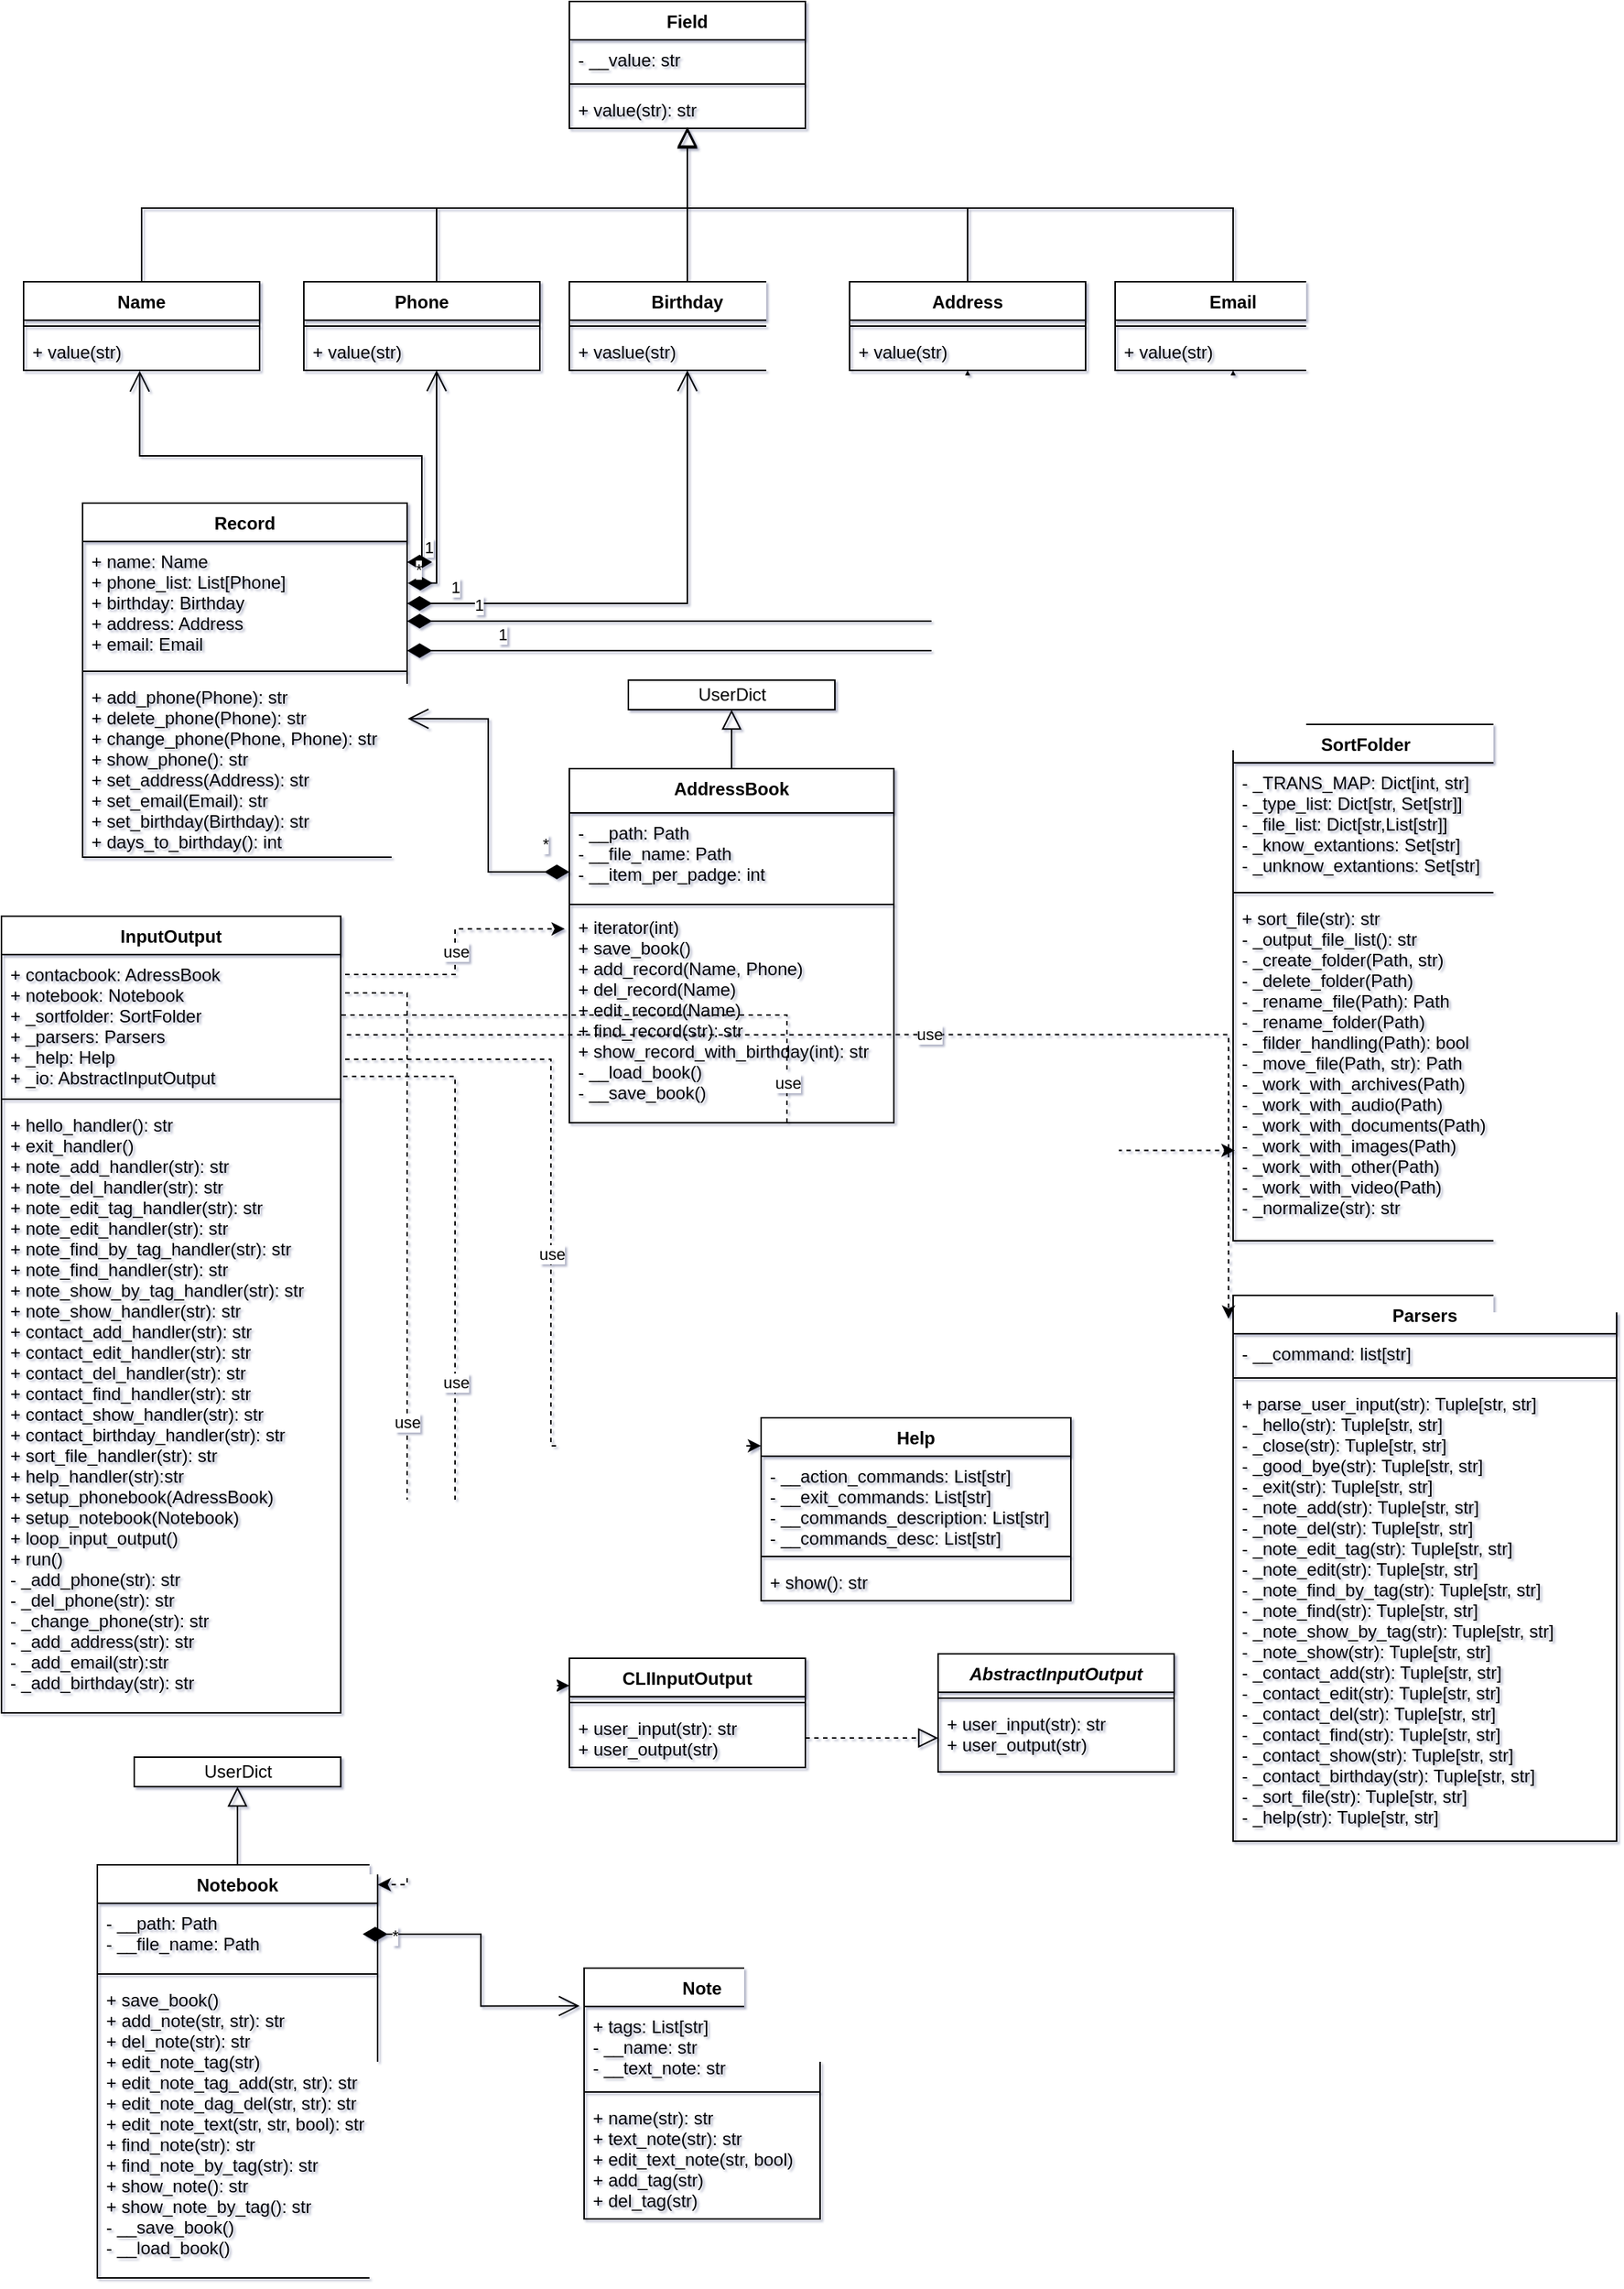 <mxfile version="20.4.1" type="github">
  <diagram id="C5RBs43oDa-KdzZeNtuy" name="Page-1">
    <mxGraphModel dx="1336" dy="802" grid="1" gridSize="10" guides="1" tooltips="1" connect="1" arrows="1" fold="1" page="1" pageScale="1" pageWidth="1169" pageHeight="1654" background="#ffffff" math="0" shadow="1">
      <root>
        <object label="" id="WIyWlLk6GJQsqaUBKTNV-0">
          <mxCell />
        </object>
        <mxCell id="WIyWlLk6GJQsqaUBKTNV-1" parent="WIyWlLk6GJQsqaUBKTNV-0" />
        <mxCell id="-XMMIRewIuGDqcK_ADeO-0" value="Field" style="swimlane;fontStyle=1;align=center;verticalAlign=top;childLayout=stackLayout;horizontal=1;startSize=26;horizontalStack=0;resizeParent=1;resizeParentMax=0;resizeLast=0;collapsible=1;marginBottom=0;" parent="WIyWlLk6GJQsqaUBKTNV-1" vertex="1">
          <mxGeometry x="390" y="30" width="160" height="86" as="geometry" />
        </mxCell>
        <mxCell id="-XMMIRewIuGDqcK_ADeO-1" value="- __value: str" style="text;strokeColor=none;fillColor=none;align=left;verticalAlign=top;spacingLeft=4;spacingRight=4;overflow=hidden;rotatable=0;points=[[0,0.5],[1,0.5]];portConstraint=eastwest;" parent="-XMMIRewIuGDqcK_ADeO-0" vertex="1">
          <mxGeometry y="26" width="160" height="26" as="geometry" />
        </mxCell>
        <mxCell id="-XMMIRewIuGDqcK_ADeO-2" value="" style="line;strokeWidth=1;fillColor=none;align=left;verticalAlign=middle;spacingTop=-1;spacingLeft=3;spacingRight=3;rotatable=0;labelPosition=right;points=[];portConstraint=eastwest;strokeColor=inherit;" parent="-XMMIRewIuGDqcK_ADeO-0" vertex="1">
          <mxGeometry y="52" width="160" height="8" as="geometry" />
        </mxCell>
        <mxCell id="-XMMIRewIuGDqcK_ADeO-3" value="+ value(str): str" style="text;strokeColor=none;fillColor=none;align=left;verticalAlign=top;spacingLeft=4;spacingRight=4;overflow=hidden;rotatable=0;points=[[0,0.5],[1,0.5]];portConstraint=eastwest;" parent="-XMMIRewIuGDqcK_ADeO-0" vertex="1">
          <mxGeometry y="60" width="160" height="26" as="geometry" />
        </mxCell>
        <mxCell id="-XMMIRewIuGDqcK_ADeO-4" value="Birthday" style="swimlane;fontStyle=1;align=center;verticalAlign=top;childLayout=stackLayout;horizontal=1;startSize=26;horizontalStack=0;resizeParent=1;resizeParentMax=0;resizeLast=0;collapsible=1;marginBottom=0;" parent="WIyWlLk6GJQsqaUBKTNV-1" vertex="1">
          <mxGeometry x="390" y="220" width="160" height="60" as="geometry" />
        </mxCell>
        <mxCell id="-XMMIRewIuGDqcK_ADeO-6" value="" style="line;strokeWidth=1;fillColor=none;align=left;verticalAlign=middle;spacingTop=-1;spacingLeft=3;spacingRight=3;rotatable=0;labelPosition=right;points=[];portConstraint=eastwest;strokeColor=inherit;" parent="-XMMIRewIuGDqcK_ADeO-4" vertex="1">
          <mxGeometry y="26" width="160" height="8" as="geometry" />
        </mxCell>
        <mxCell id="-XMMIRewIuGDqcK_ADeO-7" value="+ vaslue(str)" style="text;strokeColor=none;fillColor=none;align=left;verticalAlign=top;spacingLeft=4;spacingRight=4;overflow=hidden;rotatable=0;points=[[0,0.5],[1,0.5]];portConstraint=eastwest;" parent="-XMMIRewIuGDqcK_ADeO-4" vertex="1">
          <mxGeometry y="34" width="160" height="26" as="geometry" />
        </mxCell>
        <mxCell id="_s7rSfz18poYZKIc188B-0" style="edgeStyle=orthogonalEdgeStyle;rounded=0;orthogonalLoop=1;jettySize=auto;html=1;entryX=0.5;entryY=0.962;entryDx=0;entryDy=0;entryPerimeter=0;strokeWidth=1;endArrow=block;endFill=0;endSize=11;" parent="WIyWlLk6GJQsqaUBKTNV-1" source="-XMMIRewIuGDqcK_ADeO-8" target="-XMMIRewIuGDqcK_ADeO-3" edge="1">
          <mxGeometry relative="1" as="geometry">
            <Array as="points">
              <mxPoint x="100" y="170" />
              <mxPoint x="470" y="170" />
            </Array>
          </mxGeometry>
        </mxCell>
        <mxCell id="-XMMIRewIuGDqcK_ADeO-8" value="Name" style="swimlane;fontStyle=1;align=center;verticalAlign=top;childLayout=stackLayout;horizontal=1;startSize=26;horizontalStack=0;resizeParent=1;resizeParentMax=0;resizeLast=0;collapsible=1;marginBottom=0;" parent="WIyWlLk6GJQsqaUBKTNV-1" vertex="1">
          <mxGeometry x="20" y="220" width="160" height="60" as="geometry" />
        </mxCell>
        <mxCell id="-XMMIRewIuGDqcK_ADeO-10" value="" style="line;strokeWidth=1;fillColor=none;align=left;verticalAlign=middle;spacingTop=-1;spacingLeft=3;spacingRight=3;rotatable=0;labelPosition=right;points=[];portConstraint=eastwest;strokeColor=inherit;" parent="-XMMIRewIuGDqcK_ADeO-8" vertex="1">
          <mxGeometry y="26" width="160" height="8" as="geometry" />
        </mxCell>
        <mxCell id="-XMMIRewIuGDqcK_ADeO-11" value="+ value(str)" style="text;strokeColor=none;fillColor=none;align=left;verticalAlign=top;spacingLeft=4;spacingRight=4;overflow=hidden;rotatable=0;points=[[0,0.5],[1,0.5]];portConstraint=eastwest;" parent="-XMMIRewIuGDqcK_ADeO-8" vertex="1">
          <mxGeometry y="34" width="160" height="26" as="geometry" />
        </mxCell>
        <mxCell id="_s7rSfz18poYZKIc188B-1" style="edgeStyle=orthogonalEdgeStyle;rounded=0;orthogonalLoop=1;jettySize=auto;html=1;strokeWidth=1;endArrow=block;endFill=0;endSize=11;" parent="WIyWlLk6GJQsqaUBKTNV-1" source="-XMMIRewIuGDqcK_ADeO-12" target="-XMMIRewIuGDqcK_ADeO-3" edge="1">
          <mxGeometry relative="1" as="geometry">
            <Array as="points">
              <mxPoint x="300" y="170" />
              <mxPoint x="470" y="170" />
            </Array>
          </mxGeometry>
        </mxCell>
        <mxCell id="-XMMIRewIuGDqcK_ADeO-12" value="Phone" style="swimlane;fontStyle=1;align=center;verticalAlign=top;childLayout=stackLayout;horizontal=1;startSize=26;horizontalStack=0;resizeParent=1;resizeParentMax=0;resizeLast=0;collapsible=1;marginBottom=0;" parent="WIyWlLk6GJQsqaUBKTNV-1" vertex="1">
          <mxGeometry x="210" y="220" width="160" height="60" as="geometry" />
        </mxCell>
        <mxCell id="-XMMIRewIuGDqcK_ADeO-14" value="" style="line;strokeWidth=1;fillColor=none;align=left;verticalAlign=middle;spacingTop=-1;spacingLeft=3;spacingRight=3;rotatable=0;labelPosition=right;points=[];portConstraint=eastwest;strokeColor=inherit;" parent="-XMMIRewIuGDqcK_ADeO-12" vertex="1">
          <mxGeometry y="26" width="160" height="8" as="geometry" />
        </mxCell>
        <mxCell id="-XMMIRewIuGDqcK_ADeO-15" value="+ value(str)" style="text;strokeColor=none;fillColor=none;align=left;verticalAlign=top;spacingLeft=4;spacingRight=4;overflow=hidden;rotatable=0;points=[[0,0.5],[1,0.5]];portConstraint=eastwest;" parent="-XMMIRewIuGDqcK_ADeO-12" vertex="1">
          <mxGeometry y="34" width="160" height="26" as="geometry" />
        </mxCell>
        <mxCell id="-XMMIRewIuGDqcK_ADeO-18" value="" style="endArrow=block;endSize=10;endFill=0;shadow=0;strokeWidth=1;rounded=0;edgeStyle=elbowEdgeStyle;elbow=vertical;exitX=0.5;exitY=0;exitDx=0;exitDy=0;" parent="WIyWlLk6GJQsqaUBKTNV-1" source="-XMMIRewIuGDqcK_ADeO-4" target="-XMMIRewIuGDqcK_ADeO-3" edge="1">
          <mxGeometry width="160" relative="1" as="geometry">
            <mxPoint x="640" y="230" as="sourcePoint" />
            <mxPoint x="510" y="130" as="targetPoint" />
            <Array as="points">
              <mxPoint x="470" y="160" />
              <mxPoint x="550" y="180" />
              <mxPoint x="530" y="180" />
              <mxPoint x="590" y="200" />
            </Array>
          </mxGeometry>
        </mxCell>
        <mxCell id="_s7rSfz18poYZKIc188B-2" value="Record" style="swimlane;fontStyle=1;align=center;verticalAlign=top;childLayout=stackLayout;horizontal=1;startSize=26;horizontalStack=0;resizeParent=1;resizeParentMax=0;resizeLast=0;collapsible=1;marginBottom=0;" parent="WIyWlLk6GJQsqaUBKTNV-1" vertex="1">
          <mxGeometry x="60" y="370" width="220" height="240" as="geometry" />
        </mxCell>
        <mxCell id="_s7rSfz18poYZKIc188B-3" value="+ name: Name&#xa;+ phone_list: List[Phone]&#xa;+ birthday: Birthday&#xa;+ address: Address&#xa;+ email: Email&#xa;" style="text;strokeColor=none;fillColor=none;align=left;verticalAlign=top;spacingLeft=4;spacingRight=4;overflow=hidden;rotatable=0;points=[[0,0.5],[1,0.5]];portConstraint=eastwest;" parent="_s7rSfz18poYZKIc188B-2" vertex="1">
          <mxGeometry y="26" width="220" height="84" as="geometry" />
        </mxCell>
        <mxCell id="_s7rSfz18poYZKIc188B-4" value="" style="line;strokeWidth=1;fillColor=none;align=left;verticalAlign=middle;spacingTop=-1;spacingLeft=3;spacingRight=3;rotatable=0;labelPosition=right;points=[];portConstraint=eastwest;strokeColor=inherit;" parent="_s7rSfz18poYZKIc188B-2" vertex="1">
          <mxGeometry y="110" width="220" height="8" as="geometry" />
        </mxCell>
        <mxCell id="_s7rSfz18poYZKIc188B-5" value="+ add_phone(Phone): str&#xa;+ delete_phone(Phone): str&#xa;+ change_phone(Phone, Phone): str&#xa;+ show_phone(): str&#xa;+ set_address(Address): str&#xa;+ set_email(Email): str&#xa;+ set_birthday(Birthday): str&#xa;+ days_to_birthday(): int" style="text;strokeColor=none;fillColor=none;align=left;verticalAlign=top;spacingLeft=4;spacingRight=4;overflow=hidden;rotatable=0;points=[[0,0.5],[1,0.5]];portConstraint=eastwest;" parent="_s7rSfz18poYZKIc188B-2" vertex="1">
          <mxGeometry y="118" width="220" height="122" as="geometry" />
        </mxCell>
        <mxCell id="_s7rSfz18poYZKIc188B-13" style="edgeStyle=orthogonalEdgeStyle;rounded=0;orthogonalLoop=1;jettySize=auto;html=1;strokeWidth=1;endArrow=block;endFill=0;endSize=11;" parent="WIyWlLk6GJQsqaUBKTNV-1" source="_s7rSfz18poYZKIc188B-6" target="-XMMIRewIuGDqcK_ADeO-3" edge="1">
          <mxGeometry relative="1" as="geometry">
            <mxPoint x="470" y="120" as="targetPoint" />
            <Array as="points">
              <mxPoint x="660" y="170" />
              <mxPoint x="470" y="170" />
            </Array>
          </mxGeometry>
        </mxCell>
        <mxCell id="_s7rSfz18poYZKIc188B-6" value="Address" style="swimlane;fontStyle=1;align=center;verticalAlign=top;childLayout=stackLayout;horizontal=1;startSize=26;horizontalStack=0;resizeParent=1;resizeParentMax=0;resizeLast=0;collapsible=1;marginBottom=0;" parent="WIyWlLk6GJQsqaUBKTNV-1" vertex="1">
          <mxGeometry x="580" y="220" width="160" height="60" as="geometry" />
        </mxCell>
        <mxCell id="_s7rSfz18poYZKIc188B-7" value="" style="line;strokeWidth=1;fillColor=none;align=left;verticalAlign=middle;spacingTop=-1;spacingLeft=3;spacingRight=3;rotatable=0;labelPosition=right;points=[];portConstraint=eastwest;strokeColor=inherit;" parent="_s7rSfz18poYZKIc188B-6" vertex="1">
          <mxGeometry y="26" width="160" height="8" as="geometry" />
        </mxCell>
        <mxCell id="_s7rSfz18poYZKIc188B-8" value="+ value(str)" style="text;strokeColor=none;fillColor=none;align=left;verticalAlign=top;spacingLeft=4;spacingRight=4;overflow=hidden;rotatable=0;points=[[0,0.5],[1,0.5]];portConstraint=eastwest;" parent="_s7rSfz18poYZKIc188B-6" vertex="1">
          <mxGeometry y="34" width="160" height="26" as="geometry" />
        </mxCell>
        <mxCell id="_s7rSfz18poYZKIc188B-12" style="edgeStyle=orthogonalEdgeStyle;rounded=0;orthogonalLoop=1;jettySize=auto;html=1;strokeWidth=1;endArrow=block;endFill=0;endSize=11;" parent="WIyWlLk6GJQsqaUBKTNV-1" source="_s7rSfz18poYZKIc188B-9" target="-XMMIRewIuGDqcK_ADeO-3" edge="1">
          <mxGeometry relative="1" as="geometry">
            <mxPoint x="470" y="120" as="targetPoint" />
            <Array as="points">
              <mxPoint x="840" y="170" />
              <mxPoint x="470" y="170" />
            </Array>
          </mxGeometry>
        </mxCell>
        <mxCell id="_s7rSfz18poYZKIc188B-9" value="Email" style="swimlane;fontStyle=1;align=center;verticalAlign=top;childLayout=stackLayout;horizontal=1;startSize=26;horizontalStack=0;resizeParent=1;resizeParentMax=0;resizeLast=0;collapsible=1;marginBottom=0;" parent="WIyWlLk6GJQsqaUBKTNV-1" vertex="1">
          <mxGeometry x="760" y="220" width="160" height="60" as="geometry" />
        </mxCell>
        <mxCell id="_s7rSfz18poYZKIc188B-10" value="" style="line;strokeWidth=1;fillColor=none;align=left;verticalAlign=middle;spacingTop=-1;spacingLeft=3;spacingRight=3;rotatable=0;labelPosition=right;points=[];portConstraint=eastwest;strokeColor=inherit;" parent="_s7rSfz18poYZKIc188B-9" vertex="1">
          <mxGeometry y="26" width="160" height="8" as="geometry" />
        </mxCell>
        <mxCell id="_s7rSfz18poYZKIc188B-11" value="+ value(str)" style="text;strokeColor=none;fillColor=none;align=left;verticalAlign=top;spacingLeft=4;spacingRight=4;overflow=hidden;rotatable=0;points=[[0,0.5],[1,0.5]];portConstraint=eastwest;" parent="_s7rSfz18poYZKIc188B-9" vertex="1">
          <mxGeometry y="34" width="160" height="26" as="geometry" />
        </mxCell>
        <mxCell id="_s7rSfz18poYZKIc188B-14" value="1" style="endArrow=open;html=1;endSize=12;startArrow=diamondThin;startSize=14;startFill=1;edgeStyle=orthogonalEdgeStyle;align=left;verticalAlign=bottom;rounded=0;strokeWidth=1;entryX=0.492;entryY=1.013;entryDx=0;entryDy=0;entryPerimeter=0;exitX=1;exitY=0.167;exitDx=0;exitDy=0;exitPerimeter=0;" parent="WIyWlLk6GJQsqaUBKTNV-1" source="_s7rSfz18poYZKIc188B-3" target="-XMMIRewIuGDqcK_ADeO-11" edge="1">
          <mxGeometry x="-0.933" relative="1" as="geometry">
            <mxPoint x="320" y="430" as="sourcePoint" />
            <mxPoint x="470" y="470" as="targetPoint" />
            <Array as="points">
              <mxPoint x="290" y="410" />
              <mxPoint x="290" y="338" />
              <mxPoint x="99" y="338" />
            </Array>
            <mxPoint as="offset" />
          </mxGeometry>
        </mxCell>
        <mxCell id="_s7rSfz18poYZKIc188B-15" value="*" style="endArrow=open;html=1;endSize=12;startArrow=diamondThin;startSize=14;startFill=1;edgeStyle=orthogonalEdgeStyle;align=left;verticalAlign=bottom;rounded=0;strokeWidth=1;exitX=1.002;exitY=0.337;exitDx=0;exitDy=0;exitPerimeter=0;" parent="WIyWlLk6GJQsqaUBKTNV-1" source="_s7rSfz18poYZKIc188B-3" target="-XMMIRewIuGDqcK_ADeO-15" edge="1">
          <mxGeometry x="-0.96" relative="1" as="geometry">
            <mxPoint x="360" y="438" as="sourcePoint" />
            <mxPoint x="300" y="310" as="targetPoint" />
            <Array as="points">
              <mxPoint x="300" y="424" />
            </Array>
            <mxPoint as="offset" />
          </mxGeometry>
        </mxCell>
        <mxCell id="_s7rSfz18poYZKIc188B-16" value="1" style="endArrow=open;html=1;endSize=12;startArrow=diamondThin;startSize=14;startFill=1;edgeStyle=orthogonalEdgeStyle;align=left;verticalAlign=bottom;rounded=0;strokeWidth=1;exitX=1;exitY=0.5;exitDx=0;exitDy=0;" parent="WIyWlLk6GJQsqaUBKTNV-1" source="_s7rSfz18poYZKIc188B-3" target="-XMMIRewIuGDqcK_ADeO-7" edge="1">
          <mxGeometry x="-0.841" y="2" relative="1" as="geometry">
            <mxPoint x="416" y="490" as="sourcePoint" />
            <mxPoint x="296.96" y="289.506" as="targetPoint" />
            <Array as="points">
              <mxPoint x="470" y="438" />
            </Array>
            <mxPoint as="offset" />
          </mxGeometry>
        </mxCell>
        <mxCell id="_s7rSfz18poYZKIc188B-18" value="1" style="endArrow=open;html=1;endSize=12;startArrow=diamondThin;startSize=14;startFill=1;edgeStyle=orthogonalEdgeStyle;align=left;verticalAlign=bottom;rounded=0;strokeWidth=1;" parent="WIyWlLk6GJQsqaUBKTNV-1" source="_s7rSfz18poYZKIc188B-3" edge="1">
          <mxGeometry x="-0.841" y="2" relative="1" as="geometry">
            <mxPoint x="460" y="420" as="sourcePoint" />
            <mxPoint x="840" y="280" as="targetPoint" />
            <mxPoint as="offset" />
            <Array as="points">
              <mxPoint x="840" y="470" />
            </Array>
          </mxGeometry>
        </mxCell>
        <mxCell id="_s7rSfz18poYZKIc188B-17" value="1" style="endArrow=open;html=1;endSize=12;startArrow=diamondThin;startSize=14;startFill=1;edgeStyle=orthogonalEdgeStyle;align=left;verticalAlign=bottom;rounded=0;strokeWidth=1;entryX=0.5;entryY=1;entryDx=0;entryDy=0;entryPerimeter=0;" parent="WIyWlLk6GJQsqaUBKTNV-1" source="_s7rSfz18poYZKIc188B-3" target="_s7rSfz18poYZKIc188B-8" edge="1">
          <mxGeometry x="-0.841" y="2" relative="1" as="geometry">
            <mxPoint x="330" y="480" as="sourcePoint" />
            <mxPoint x="426.24" y="290.338" as="targetPoint" />
            <mxPoint as="offset" />
            <Array as="points">
              <mxPoint x="660" y="450" />
            </Array>
          </mxGeometry>
        </mxCell>
        <mxCell id="_s7rSfz18poYZKIc188B-23" style="edgeStyle=orthogonalEdgeStyle;rounded=0;orthogonalLoop=1;jettySize=auto;html=1;strokeWidth=1;endArrow=block;endFill=0;endSize=11;" parent="WIyWlLk6GJQsqaUBKTNV-1" source="_s7rSfz18poYZKIc188B-19" target="_s7rSfz18poYZKIc188B-24" edge="1">
          <mxGeometry relative="1" as="geometry">
            <mxPoint x="500" y="520" as="targetPoint" />
          </mxGeometry>
        </mxCell>
        <mxCell id="_s7rSfz18poYZKIc188B-19" value="AddressBook" style="swimlane;fontStyle=1;align=center;verticalAlign=top;childLayout=stackLayout;horizontal=1;startSize=30;horizontalStack=0;resizeParent=1;resizeParentMax=0;resizeLast=0;collapsible=1;marginBottom=0;" parent="WIyWlLk6GJQsqaUBKTNV-1" vertex="1">
          <mxGeometry x="390" y="550" width="220" height="240" as="geometry" />
        </mxCell>
        <mxCell id="_s7rSfz18poYZKIc188B-20" value="- __path: Path&#xa;- __file_name: Path&#xa;- __item_per_padge: int&#xa;" style="text;strokeColor=none;fillColor=none;align=left;verticalAlign=top;spacingLeft=4;spacingRight=4;overflow=hidden;rotatable=0;points=[[0,0.5],[1,0.5]];portConstraint=eastwest;" parent="_s7rSfz18poYZKIc188B-19" vertex="1">
          <mxGeometry y="30" width="220" height="60" as="geometry" />
        </mxCell>
        <mxCell id="_s7rSfz18poYZKIc188B-21" value="" style="line;strokeWidth=1;fillColor=none;align=left;verticalAlign=middle;spacingTop=-1;spacingLeft=3;spacingRight=3;rotatable=0;labelPosition=right;points=[];portConstraint=eastwest;strokeColor=inherit;" parent="_s7rSfz18poYZKIc188B-19" vertex="1">
          <mxGeometry y="90" width="220" height="4" as="geometry" />
        </mxCell>
        <mxCell id="_s7rSfz18poYZKIc188B-22" value="+ iterator(int)&#xa;+ save_book()&#xa;+ add_record(Name, Phone)&#xa;+ del_record(Name)&#xa;+ edit_record(Name)&#xa;+ find_record(str): str&#xa;+ show_record_with_birthday(int): str&#xa;- __load_book()&#xa;- __save_book()&#xa;" style="text;strokeColor=none;fillColor=none;align=left;verticalAlign=top;spacingLeft=4;spacingRight=4;overflow=hidden;rotatable=0;points=[[0,0.5],[1,0.5]];portConstraint=eastwest;" parent="_s7rSfz18poYZKIc188B-19" vertex="1">
          <mxGeometry y="94" width="220" height="146" as="geometry" />
        </mxCell>
        <mxCell id="_s7rSfz18poYZKIc188B-24" value="UserDict" style="html=1;" parent="WIyWlLk6GJQsqaUBKTNV-1" vertex="1">
          <mxGeometry x="430" y="490" width="140" height="20" as="geometry" />
        </mxCell>
        <mxCell id="_s7rSfz18poYZKIc188B-26" value="*" style="endArrow=open;html=1;endSize=12;startArrow=diamondThin;startSize=14;startFill=1;edgeStyle=orthogonalEdgeStyle;align=left;verticalAlign=bottom;rounded=0;strokeWidth=1;entryX=1.002;entryY=0.231;entryDx=0;entryDy=0;entryPerimeter=0;exitX=0;exitY=0.667;exitDx=0;exitDy=0;exitPerimeter=0;" parent="WIyWlLk6GJQsqaUBKTNV-1" source="_s7rSfz18poYZKIc188B-20" target="_s7rSfz18poYZKIc188B-5" edge="1">
          <mxGeometry x="-0.812" y="-10" relative="1" as="geometry">
            <mxPoint x="460" y="670" as="sourcePoint" />
            <mxPoint x="620" y="670" as="targetPoint" />
            <mxPoint as="offset" />
          </mxGeometry>
        </mxCell>
        <mxCell id="_s7rSfz18poYZKIc188B-27" value="AbstractInputOutput" style="swimlane;fontStyle=3;align=center;verticalAlign=top;childLayout=stackLayout;horizontal=1;startSize=26;horizontalStack=0;resizeParent=1;resizeParentMax=0;resizeLast=0;collapsible=1;marginBottom=0;" parent="WIyWlLk6GJQsqaUBKTNV-1" vertex="1">
          <mxGeometry x="640" y="1150" width="160" height="80" as="geometry" />
        </mxCell>
        <mxCell id="_s7rSfz18poYZKIc188B-29" value="" style="line;strokeWidth=1;fillColor=none;align=left;verticalAlign=middle;spacingTop=-1;spacingLeft=3;spacingRight=3;rotatable=0;labelPosition=right;points=[];portConstraint=eastwest;strokeColor=inherit;" parent="_s7rSfz18poYZKIc188B-27" vertex="1">
          <mxGeometry y="26" width="160" height="8" as="geometry" />
        </mxCell>
        <mxCell id="_s7rSfz18poYZKIc188B-30" value="+ user_input(str): str&#xa;+ user_output(str)" style="text;strokeColor=none;fillColor=none;align=left;verticalAlign=top;spacingLeft=4;spacingRight=4;overflow=hidden;rotatable=0;points=[[0,0.5],[1,0.5]];portConstraint=eastwest;" parent="_s7rSfz18poYZKIc188B-27" vertex="1">
          <mxGeometry y="34" width="160" height="46" as="geometry" />
        </mxCell>
        <mxCell id="_s7rSfz18poYZKIc188B-31" value="CLIInputOutput" style="swimlane;fontStyle=1;align=center;verticalAlign=top;childLayout=stackLayout;horizontal=1;startSize=26;horizontalStack=0;resizeParent=1;resizeParentMax=0;resizeLast=0;collapsible=1;marginBottom=0;" parent="WIyWlLk6GJQsqaUBKTNV-1" vertex="1">
          <mxGeometry x="390" y="1153" width="160" height="74" as="geometry" />
        </mxCell>
        <mxCell id="_s7rSfz18poYZKIc188B-33" value="" style="line;strokeWidth=1;fillColor=none;align=left;verticalAlign=middle;spacingTop=-1;spacingLeft=3;spacingRight=3;rotatable=0;labelPosition=right;points=[];portConstraint=eastwest;strokeColor=inherit;" parent="_s7rSfz18poYZKIc188B-31" vertex="1">
          <mxGeometry y="26" width="160" height="8" as="geometry" />
        </mxCell>
        <mxCell id="_s7rSfz18poYZKIc188B-34" value="+ user_input(str): str&#xa;+ user_output(str)" style="text;strokeColor=none;fillColor=none;align=left;verticalAlign=top;spacingLeft=4;spacingRight=4;overflow=hidden;rotatable=0;points=[[0,0.5],[1,0.5]];portConstraint=eastwest;" parent="_s7rSfz18poYZKIc188B-31" vertex="1">
          <mxGeometry y="34" width="160" height="40" as="geometry" />
        </mxCell>
        <mxCell id="_s7rSfz18poYZKIc188B-36" style="edgeStyle=orthogonalEdgeStyle;rounded=0;orthogonalLoop=1;jettySize=auto;html=1;strokeWidth=1;endArrow=block;endFill=0;endSize=11;entryX=0;entryY=0.5;entryDx=0;entryDy=0;dashed=1;" parent="WIyWlLk6GJQsqaUBKTNV-1" source="_s7rSfz18poYZKIc188B-34" target="_s7rSfz18poYZKIc188B-30" edge="1">
          <mxGeometry relative="1" as="geometry">
            <mxPoint x="480" y="653" as="targetPoint" />
            <mxPoint x="480" y="693" as="sourcePoint" />
          </mxGeometry>
        </mxCell>
        <mxCell id="rsv80AppgMQCgHoHrhx7-0" value="use" style="edgeStyle=orthogonalEdgeStyle;rounded=0;orthogonalLoop=1;jettySize=auto;html=1;entryX=-0.014;entryY=0.1;entryDx=0;entryDy=0;entryPerimeter=0;dashed=1;exitX=1.013;exitY=0.144;exitDx=0;exitDy=0;exitPerimeter=0;" parent="WIyWlLk6GJQsqaUBKTNV-1" source="_s7rSfz18poYZKIc188B-38" target="_s7rSfz18poYZKIc188B-22" edge="1">
          <mxGeometry relative="1" as="geometry" />
        </mxCell>
        <mxCell id="_s7rSfz18poYZKIc188B-37" value="InputOutput" style="swimlane;fontStyle=1;align=center;verticalAlign=top;childLayout=stackLayout;horizontal=1;startSize=26;horizontalStack=0;resizeParent=1;resizeParentMax=0;resizeLast=0;collapsible=1;marginBottom=0;" parent="WIyWlLk6GJQsqaUBKTNV-1" vertex="1">
          <mxGeometry x="5" y="650" width="230" height="540" as="geometry" />
        </mxCell>
        <mxCell id="_s7rSfz18poYZKIc188B-38" value="+ contacbook: AdressBook&#xa;+ notebook: Notebook&#xa;+ _sortfolder: SortFolder&#xa;+ _parsers: Parsers&#xa;+ _help: Help&#xa;+ _io: AbstractInputOutput" style="text;strokeColor=none;fillColor=none;align=left;verticalAlign=top;spacingLeft=4;spacingRight=4;overflow=hidden;rotatable=0;points=[[0,0.5],[1,0.5]];portConstraint=eastwest;" parent="_s7rSfz18poYZKIc188B-37" vertex="1">
          <mxGeometry y="26" width="230" height="94" as="geometry" />
        </mxCell>
        <mxCell id="_s7rSfz18poYZKIc188B-39" value="" style="line;strokeWidth=1;fillColor=none;align=left;verticalAlign=middle;spacingTop=-1;spacingLeft=3;spacingRight=3;rotatable=0;labelPosition=right;points=[];portConstraint=eastwest;strokeColor=inherit;" parent="_s7rSfz18poYZKIc188B-37" vertex="1">
          <mxGeometry y="120" width="230" height="8" as="geometry" />
        </mxCell>
        <mxCell id="_s7rSfz18poYZKIc188B-40" value="+ hello_handler(): str&#xa;+ exit_handler()&#xa;+ note_add_handler(str): str&#xa;+ note_del_handler(str): str&#xa;+ note_edit_tag_handler(str): str&#xa;+ note_edit_handler(str): str&#xa;+ note_find_by_tag_handler(str): str&#xa;+ note_find_handler(str): str&#xa;+ note_show_by_tag_handler(str): str&#xa;+ note_show_handler(str): str&#xa;+ contact_add_handler(str): str&#xa;+ contact_edit_handler(str): str&#xa;+ contact_del_handler(str): str&#xa;+ contact_find_handler(str): str&#xa;+ contact_show_handler(str): str&#xa;+ contact_birthday_handler(str): str&#xa;+ sort_file_handler(str): str&#xa;+ help_handler(str):str&#xa;+ setup_phonebook(AdressBook)&#xa;+ setup_notebook(Notebook)&#xa;+ loop_input_output()&#xa;+ run()&#xa;- _add_phone(str): str&#xa;- _del_phone(str): str&#xa;- _change_phone(str): str&#xa;- _add_address(str): str&#xa;- _add_email(str):str&#xa;- _add_birthday(str): str" style="text;strokeColor=none;fillColor=none;align=left;verticalAlign=top;spacingLeft=4;spacingRight=4;overflow=hidden;rotatable=0;points=[[0,0.5],[1,0.5]];portConstraint=eastwest;" parent="_s7rSfz18poYZKIc188B-37" vertex="1">
          <mxGeometry y="128" width="230" height="412" as="geometry" />
        </mxCell>
        <mxCell id="rsv80AppgMQCgHoHrhx7-1" value="use" style="edgeStyle=orthogonalEdgeStyle;rounded=0;orthogonalLoop=1;jettySize=auto;html=1;entryX=0;entryY=0.25;entryDx=0;entryDy=0;dashed=1;exitX=1.007;exitY=0.879;exitDx=0;exitDy=0;exitPerimeter=0;" parent="WIyWlLk6GJQsqaUBKTNV-1" source="_s7rSfz18poYZKIc188B-38" target="_s7rSfz18poYZKIc188B-31" edge="1">
          <mxGeometry relative="1" as="geometry">
            <mxPoint x="252.08" y="739.536" as="sourcePoint" />
            <mxPoint x="396.92" y="668.6" as="targetPoint" />
          </mxGeometry>
        </mxCell>
        <mxCell id="rsv80AppgMQCgHoHrhx7-2" value="Help" style="swimlane;fontStyle=1;align=center;verticalAlign=top;childLayout=stackLayout;horizontal=1;startSize=26;horizontalStack=0;resizeParent=1;resizeParentMax=0;resizeLast=0;collapsible=1;marginBottom=0;" parent="WIyWlLk6GJQsqaUBKTNV-1" vertex="1">
          <mxGeometry x="520" y="990" width="210" height="124" as="geometry" />
        </mxCell>
        <mxCell id="rsv80AppgMQCgHoHrhx7-3" value="- __action_commands: List[str]&#xa;- __exit_commands: List[str]&#xa;- __commands_description: List[str]&#xa;- __commands_desc: List[str]" style="text;strokeColor=none;fillColor=none;align=left;verticalAlign=top;spacingLeft=4;spacingRight=4;overflow=hidden;rotatable=0;points=[[0,0.5],[1,0.5]];portConstraint=eastwest;" parent="rsv80AppgMQCgHoHrhx7-2" vertex="1">
          <mxGeometry y="26" width="210" height="64" as="geometry" />
        </mxCell>
        <mxCell id="rsv80AppgMQCgHoHrhx7-4" value="" style="line;strokeWidth=1;fillColor=none;align=left;verticalAlign=middle;spacingTop=-1;spacingLeft=3;spacingRight=3;rotatable=0;labelPosition=right;points=[];portConstraint=eastwest;strokeColor=inherit;" parent="rsv80AppgMQCgHoHrhx7-2" vertex="1">
          <mxGeometry y="90" width="210" height="8" as="geometry" />
        </mxCell>
        <mxCell id="rsv80AppgMQCgHoHrhx7-5" value="+ show(): str" style="text;strokeColor=none;fillColor=none;align=left;verticalAlign=top;spacingLeft=4;spacingRight=4;overflow=hidden;rotatable=0;points=[[0,0.5],[1,0.5]];portConstraint=eastwest;" parent="rsv80AppgMQCgHoHrhx7-2" vertex="1">
          <mxGeometry y="98" width="210" height="26" as="geometry" />
        </mxCell>
        <mxCell id="rsv80AppgMQCgHoHrhx7-6" value="use" style="edgeStyle=orthogonalEdgeStyle;rounded=0;orthogonalLoop=1;jettySize=auto;html=1;dashed=1;exitX=1.013;exitY=0.755;exitDx=0;exitDy=0;exitPerimeter=0;entryX=0;entryY=0.153;entryDx=0;entryDy=0;entryPerimeter=0;" parent="WIyWlLk6GJQsqaUBKTNV-1" source="_s7rSfz18poYZKIc188B-38" target="rsv80AppgMQCgHoHrhx7-2" edge="1">
          <mxGeometry relative="1" as="geometry">
            <mxPoint x="242.08" y="839.536" as="sourcePoint" />
            <mxPoint x="396.92" y="668.6" as="targetPoint" />
          </mxGeometry>
        </mxCell>
        <mxCell id="rsv80AppgMQCgHoHrhx7-7" value="Parsers" style="swimlane;fontStyle=1;align=center;verticalAlign=top;childLayout=stackLayout;horizontal=1;startSize=26;horizontalStack=0;resizeParent=1;resizeParentMax=0;resizeLast=0;collapsible=1;marginBottom=0;" parent="WIyWlLk6GJQsqaUBKTNV-1" vertex="1">
          <mxGeometry x="840" y="907" width="260" height="370" as="geometry" />
        </mxCell>
        <mxCell id="rsv80AppgMQCgHoHrhx7-8" value="- __command: list[str]" style="text;strokeColor=none;fillColor=none;align=left;verticalAlign=top;spacingLeft=4;spacingRight=4;overflow=hidden;rotatable=0;points=[[0,0.5],[1,0.5]];portConstraint=eastwest;" parent="rsv80AppgMQCgHoHrhx7-7" vertex="1">
          <mxGeometry y="26" width="260" height="26" as="geometry" />
        </mxCell>
        <mxCell id="rsv80AppgMQCgHoHrhx7-9" value="" style="line;strokeWidth=1;fillColor=none;align=left;verticalAlign=middle;spacingTop=-1;spacingLeft=3;spacingRight=3;rotatable=0;labelPosition=right;points=[];portConstraint=eastwest;strokeColor=inherit;" parent="rsv80AppgMQCgHoHrhx7-7" vertex="1">
          <mxGeometry y="52" width="260" height="8" as="geometry" />
        </mxCell>
        <mxCell id="rsv80AppgMQCgHoHrhx7-10" value="+ parse_user_input(str): Tuple[str, str]&#xa;- _hello(str): Tuple[str, str]&#xa;- _close(str): Tuple[str, str]&#xa;- _good_bye(str): Tuple[str, str]&#xa;- _exit(str): Tuple[str, str]&#xa;- _note_add(str): Tuple[str, str]&#xa;- _note_del(str): Tuple[str, str]&#xa;- _note_edit_tag(str): Tuple[str, str]&#xa;- _note_edit(str): Tuple[str, str]&#xa;- _note_find_by_tag(str): Tuple[str, str]&#xa;- _note_find(str): Tuple[str, str]&#xa;- _note_show_by_tag(str): Tuple[str, str]&#xa;- _note_show(str): Tuple[str, str]&#xa;- _contact_add(str): Tuple[str, str]&#xa;- _contact_edit(str): Tuple[str, str]&#xa;- _contact_del(str): Tuple[str, str]&#xa;- _contact_find(str): Tuple[str, str]&#xa;- _contact_show(str): Tuple[str, str]&#xa;- _contact_birthday(str): Tuple[str, str]&#xa;- _sort_file(str): Tuple[str, str]&#xa;- _help(str): Tuple[str, str]" style="text;strokeColor=none;fillColor=none;align=left;verticalAlign=top;spacingLeft=4;spacingRight=4;overflow=hidden;rotatable=0;points=[[0,0.5],[1,0.5]];portConstraint=eastwest;" parent="rsv80AppgMQCgHoHrhx7-7" vertex="1">
          <mxGeometry y="60" width="260" height="310" as="geometry" />
        </mxCell>
        <mxCell id="rsv80AppgMQCgHoHrhx7-11" value="use" style="edgeStyle=orthogonalEdgeStyle;rounded=0;orthogonalLoop=1;jettySize=auto;html=1;dashed=1;exitX=1.018;exitY=0.578;exitDx=0;exitDy=0;exitPerimeter=0;entryX=-0.012;entryY=0.043;entryDx=0;entryDy=0;entryPerimeter=0;" parent="WIyWlLk6GJQsqaUBKTNV-1" source="_s7rSfz18poYZKIc188B-38" target="rsv80AppgMQCgHoHrhx7-7" edge="1">
          <mxGeometry relative="1" as="geometry">
            <mxPoint x="242.08" y="896.97" as="sourcePoint" />
            <mxPoint x="600" y="1108" as="targetPoint" />
          </mxGeometry>
        </mxCell>
        <mxCell id="rsv80AppgMQCgHoHrhx7-12" value="SortFolder" style="swimlane;fontStyle=1;align=center;verticalAlign=top;childLayout=stackLayout;horizontal=1;startSize=26;horizontalStack=0;resizeParent=1;resizeParentMax=0;resizeLast=0;collapsible=1;marginBottom=0;" parent="WIyWlLk6GJQsqaUBKTNV-1" vertex="1">
          <mxGeometry x="840" y="520" width="180" height="350" as="geometry" />
        </mxCell>
        <mxCell id="rsv80AppgMQCgHoHrhx7-13" value="- _TRANS_MAP: Dict[int, str]&#xa;- _type_list: Dict[str, Set[str]]&#xa;- _file_list: Dict[str,List[str]]&#xa;- _know_extantions: Set[str]&#xa;- _unknow_extantions: Set[str]&#xa;" style="text;strokeColor=none;fillColor=none;align=left;verticalAlign=top;spacingLeft=4;spacingRight=4;overflow=hidden;rotatable=0;points=[[0,0.5],[1,0.5]];portConstraint=eastwest;" parent="rsv80AppgMQCgHoHrhx7-12" vertex="1">
          <mxGeometry y="26" width="180" height="84" as="geometry" />
        </mxCell>
        <mxCell id="rsv80AppgMQCgHoHrhx7-14" value="" style="line;strokeWidth=1;fillColor=none;align=left;verticalAlign=middle;spacingTop=-1;spacingLeft=3;spacingRight=3;rotatable=0;labelPosition=right;points=[];portConstraint=eastwest;strokeColor=inherit;" parent="rsv80AppgMQCgHoHrhx7-12" vertex="1">
          <mxGeometry y="110" width="180" height="8" as="geometry" />
        </mxCell>
        <mxCell id="rsv80AppgMQCgHoHrhx7-15" value="+ sort_file(str): str&#xa;- _output_file_list(): str&#xa;- _create_folder(Path, str)&#xa;- _delete_folder(Path)&#xa;- _rename_file(Path): Path&#xa;- _rename_folder(Path)&#xa;- _filder_handling(Path): bool&#xa;- _move_file(Path, str): Path&#xa;- _work_with_archives(Path)&#xa;- _work_with_audio(Path)&#xa;- _work_with_documents(Path)&#xa;- _work_with_images(Path)&#xa;- _work_with_other(Path)&#xa;- _work_with_video(Path)&#xa;- _normalize(str): str" style="text;strokeColor=none;fillColor=none;align=left;verticalAlign=top;spacingLeft=4;spacingRight=4;overflow=hidden;rotatable=0;points=[[0,0.5],[1,0.5]];portConstraint=eastwest;" parent="rsv80AppgMQCgHoHrhx7-12" vertex="1">
          <mxGeometry y="118" width="180" height="232" as="geometry" />
        </mxCell>
        <mxCell id="rsv80AppgMQCgHoHrhx7-16" value="use" style="edgeStyle=orthogonalEdgeStyle;rounded=0;orthogonalLoop=1;jettySize=auto;html=1;dashed=1;exitX=1.002;exitY=0.436;exitDx=0;exitDy=0;exitPerimeter=0;entryX=0.006;entryY=0.736;entryDx=0;entryDy=0;entryPerimeter=0;" parent="WIyWlLk6GJQsqaUBKTNV-1" source="_s7rSfz18poYZKIc188B-38" target="rsv80AppgMQCgHoHrhx7-15" edge="1">
          <mxGeometry relative="1" as="geometry">
            <mxPoint x="242.88" y="880.332" as="sourcePoint" />
            <mxPoint x="851.04" y="1022.57" as="targetPoint" />
          </mxGeometry>
        </mxCell>
        <mxCell id="g1e7hO0skPmamBTAgm3D-5" value="" style="edgeStyle=orthogonalEdgeStyle;rounded=0;orthogonalLoop=1;jettySize=auto;html=1;endArrow=block;endFill=0;endSize=11;" edge="1" parent="WIyWlLk6GJQsqaUBKTNV-1" source="g1e7hO0skPmamBTAgm3D-0" target="g1e7hO0skPmamBTAgm3D-4">
          <mxGeometry relative="1" as="geometry" />
        </mxCell>
        <mxCell id="g1e7hO0skPmamBTAgm3D-0" value="Notebook" style="swimlane;fontStyle=1;align=center;verticalAlign=top;childLayout=stackLayout;horizontal=1;startSize=26;horizontalStack=0;resizeParent=1;resizeParentMax=0;resizeLast=0;collapsible=1;marginBottom=0;" vertex="1" parent="WIyWlLk6GJQsqaUBKTNV-1">
          <mxGeometry x="70" y="1293" width="190" height="280" as="geometry" />
        </mxCell>
        <mxCell id="g1e7hO0skPmamBTAgm3D-1" value="- __path: Path&#xa;- __file_name: Path" style="text;strokeColor=none;fillColor=none;align=left;verticalAlign=top;spacingLeft=4;spacingRight=4;overflow=hidden;rotatable=0;points=[[0,0.5],[1,0.5]];portConstraint=eastwest;" vertex="1" parent="g1e7hO0skPmamBTAgm3D-0">
          <mxGeometry y="26" width="190" height="44" as="geometry" />
        </mxCell>
        <mxCell id="g1e7hO0skPmamBTAgm3D-2" value="" style="line;strokeWidth=1;fillColor=none;align=left;verticalAlign=middle;spacingTop=-1;spacingLeft=3;spacingRight=3;rotatable=0;labelPosition=right;points=[];portConstraint=eastwest;strokeColor=inherit;" vertex="1" parent="g1e7hO0skPmamBTAgm3D-0">
          <mxGeometry y="70" width="190" height="8" as="geometry" />
        </mxCell>
        <mxCell id="g1e7hO0skPmamBTAgm3D-3" value="+ save_book()&#xa;+ add_note(str, str): str&#xa;+ del_note(str): str&#xa;+ edit_note_tag(str)&#xa;+ edit_note_tag_add(str, str): str&#xa;+ edit_note_dag_del(str, str): str&#xa;+ edit_note_text(str, str, bool): str&#xa;+ find_note(str): str&#xa;+ find_note_by_tag(str): str&#xa;+ show_note(): str&#xa;+ show_note_by_tag(): str&#xa;- __save_book()&#xa;- __load_book()" style="text;strokeColor=none;fillColor=none;align=left;verticalAlign=top;spacingLeft=4;spacingRight=4;overflow=hidden;rotatable=0;points=[[0,0.5],[1,0.5]];portConstraint=eastwest;" vertex="1" parent="g1e7hO0skPmamBTAgm3D-0">
          <mxGeometry y="78" width="190" height="202" as="geometry" />
        </mxCell>
        <mxCell id="g1e7hO0skPmamBTAgm3D-4" value="UserDict" style="html=1;" vertex="1" parent="WIyWlLk6GJQsqaUBKTNV-1">
          <mxGeometry x="95" y="1220" width="140" height="20" as="geometry" />
        </mxCell>
        <mxCell id="g1e7hO0skPmamBTAgm3D-6" value="use" style="edgeStyle=orthogonalEdgeStyle;rounded=0;orthogonalLoop=1;jettySize=auto;html=1;entryX=1;entryY=0.048;entryDx=0;entryDy=0;dashed=1;exitX=1.013;exitY=0.277;exitDx=0;exitDy=0;exitPerimeter=0;entryPerimeter=0;" edge="1" parent="WIyWlLk6GJQsqaUBKTNV-1" source="_s7rSfz18poYZKIc188B-38" target="g1e7hO0skPmamBTAgm3D-0">
          <mxGeometry relative="1" as="geometry">
            <mxPoint x="241.12" y="908.626" as="sourcePoint" />
            <mxPoint x="400" y="1267" as="targetPoint" />
          </mxGeometry>
        </mxCell>
        <mxCell id="g1e7hO0skPmamBTAgm3D-7" value="Note" style="swimlane;fontStyle=1;align=center;verticalAlign=top;childLayout=stackLayout;horizontal=1;startSize=26;horizontalStack=0;resizeParent=1;resizeParentMax=0;resizeLast=0;collapsible=1;marginBottom=0;" vertex="1" parent="WIyWlLk6GJQsqaUBKTNV-1">
          <mxGeometry x="400" y="1363" width="160" height="170" as="geometry" />
        </mxCell>
        <mxCell id="g1e7hO0skPmamBTAgm3D-8" value="+ tags: List[str]&#xa;- __name: str&#xa;- __text_note: str" style="text;strokeColor=none;fillColor=none;align=left;verticalAlign=top;spacingLeft=4;spacingRight=4;overflow=hidden;rotatable=0;points=[[0,0.5],[1,0.5]];portConstraint=eastwest;" vertex="1" parent="g1e7hO0skPmamBTAgm3D-7">
          <mxGeometry y="26" width="160" height="54" as="geometry" />
        </mxCell>
        <mxCell id="g1e7hO0skPmamBTAgm3D-9" value="" style="line;strokeWidth=1;fillColor=none;align=left;verticalAlign=middle;spacingTop=-1;spacingLeft=3;spacingRight=3;rotatable=0;labelPosition=right;points=[];portConstraint=eastwest;strokeColor=inherit;" vertex="1" parent="g1e7hO0skPmamBTAgm3D-7">
          <mxGeometry y="80" width="160" height="8" as="geometry" />
        </mxCell>
        <mxCell id="g1e7hO0skPmamBTAgm3D-10" value="+ name(str): str&#xa;+ text_note(str): str&#xa;+ edit_text_note(str, bool)&#xa;+ add_tag(str)&#xa;+ del_tag(str)&#xa;" style="text;strokeColor=none;fillColor=none;align=left;verticalAlign=top;spacingLeft=4;spacingRight=4;overflow=hidden;rotatable=0;points=[[0,0.5],[1,0.5]];portConstraint=eastwest;" vertex="1" parent="g1e7hO0skPmamBTAgm3D-7">
          <mxGeometry y="88" width="160" height="82" as="geometry" />
        </mxCell>
        <mxCell id="g1e7hO0skPmamBTAgm3D-11" value="*" style="endArrow=open;html=1;endSize=12;startArrow=diamondThin;startSize=14;startFill=1;edgeStyle=orthogonalEdgeStyle;align=left;verticalAlign=bottom;rounded=0;strokeWidth=1;entryX=-0.019;entryY=0.151;entryDx=0;entryDy=0;entryPerimeter=0;exitX=0.947;exitY=0.477;exitDx=0;exitDy=0;exitPerimeter=0;" edge="1" parent="WIyWlLk6GJQsqaUBKTNV-1" source="g1e7hO0skPmamBTAgm3D-1" target="g1e7hO0skPmamBTAgm3D-7">
          <mxGeometry x="-0.812" y="-10" relative="1" as="geometry">
            <mxPoint x="430" y="1503.84" as="sourcePoint" />
            <mxPoint x="320.44" y="1400.002" as="targetPoint" />
            <mxPoint as="offset" />
          </mxGeometry>
        </mxCell>
      </root>
    </mxGraphModel>
  </diagram>
</mxfile>
